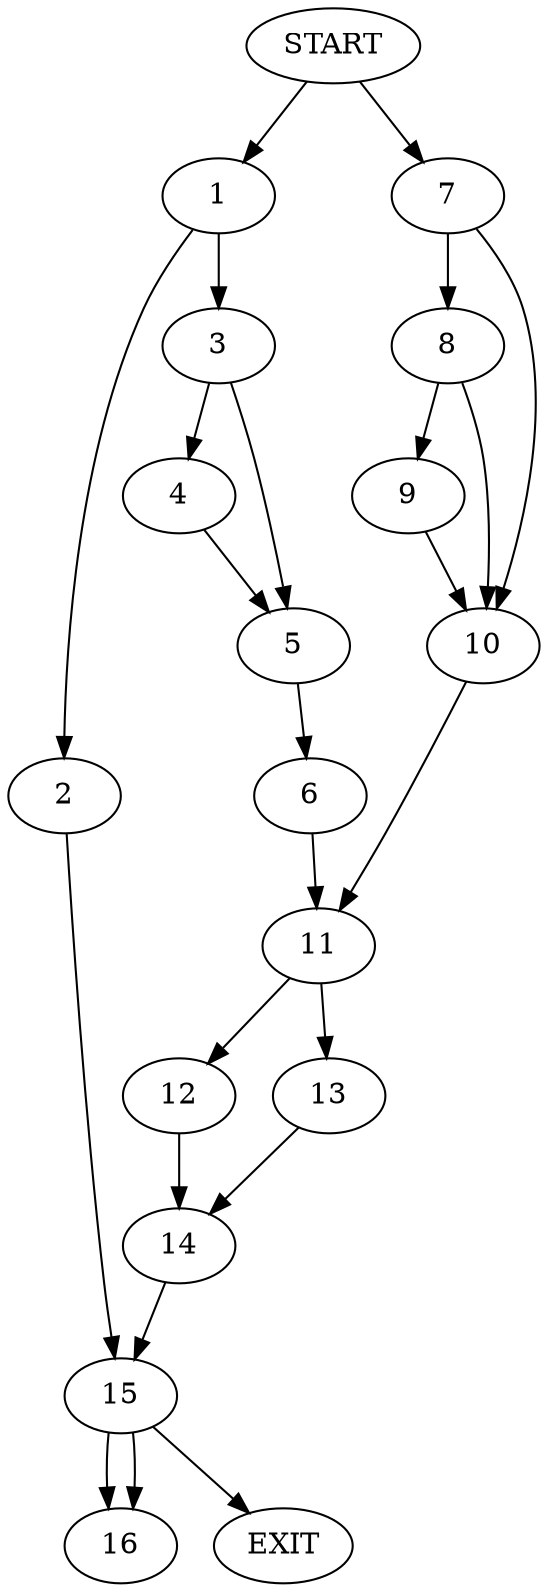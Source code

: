 digraph { 
0 [label="START"];
1;
2;
3;
4;
5;
6;
7;
8;
9;
10;
11;
12;
13;
14;
15;
16;
17[label="EXIT"];
0 -> 1;
0 -> 7;
1 -> 2;
1 -> 3;
2 -> 15;
3 -> 4;
3 -> 5;
4 -> 5;
5 -> 6;
6 -> 11;
7 -> 8;
7 -> 10;
8 -> 9;
8 -> 10;
9 -> 10;
10 -> 11;
11 -> 12;
11 -> 13;
12 -> 14;
13 -> 14;
14 -> 15;
15 -> 17;
15 -> 16;
15:s2 -> 16;
}